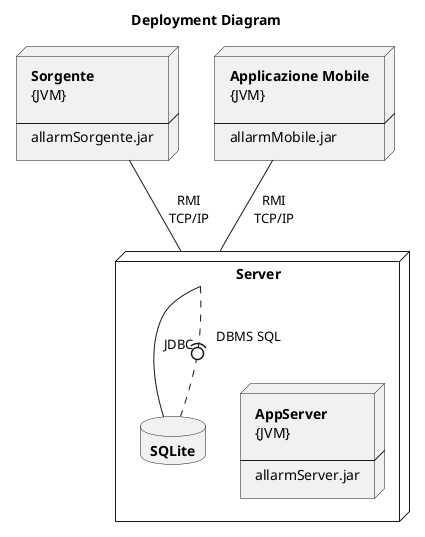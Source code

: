 @startuml
title Deployment Diagram

node Sorgente  [
<b>Sorgente
{JVM}

---
allarmSorgente.jar
]

node AppMobile[
<b>Applicazione Mobile
{JVM}

---
allarmMobile.jar
]

node Server {
    node Server [
    <b>AppServer
    {JVM}

    ---
    allarmServer.jar
    ]

    database DB [
    <b>SQLite
    ]
}

Sorgente -- Server : RMI\nTCP/IP
AppMobile -- Server : RMI\nTCP/IP
Server -- DB : \lJDBC
Server .(0. DB :  "  DBMS SQL"
@enduml